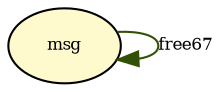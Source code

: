 digraph RGL__DirectedAdjacencyGraph {msg[fontsize = 8,label = "msg",shape = ellipse, fillcolor="#fffacd", style = filled]

msg -> msg[fontsize = 8,label = "free67", color="#325106"]

}